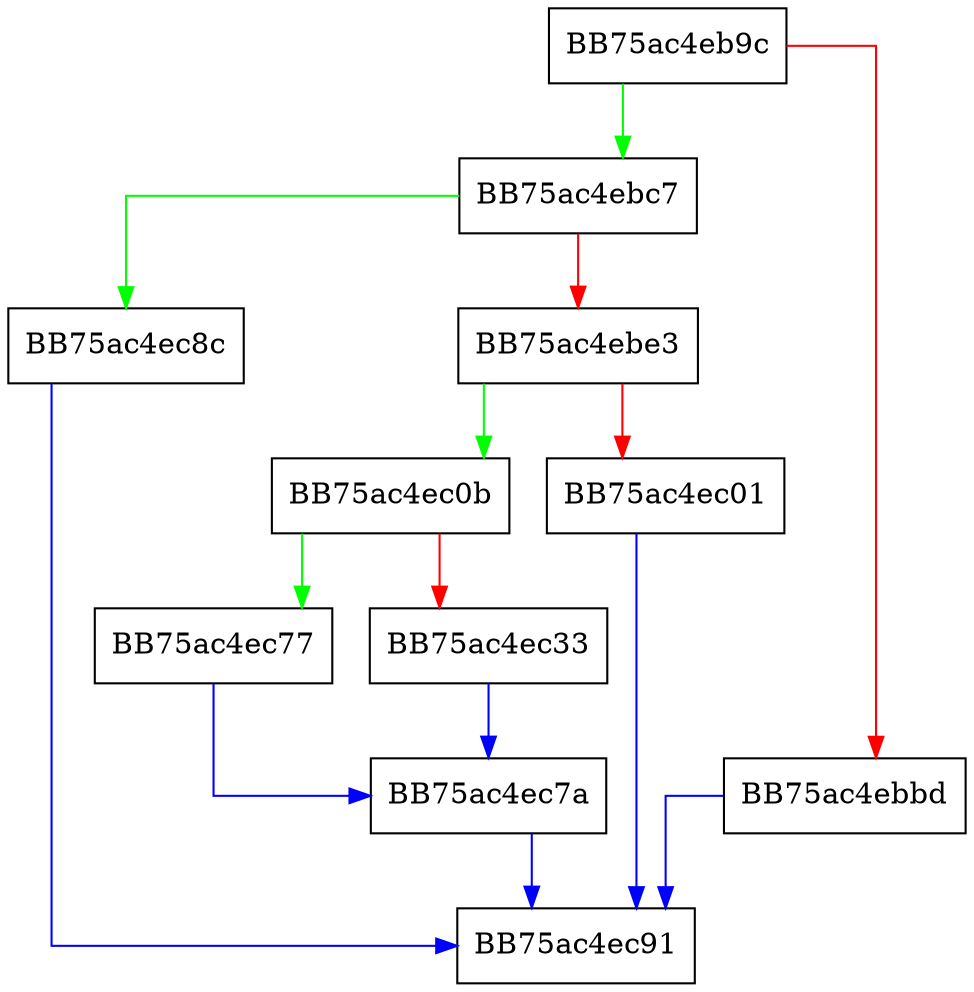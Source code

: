 digraph read {
  node [shape="box"];
  graph [splines=ortho];
  BB75ac4eb9c -> BB75ac4ebc7 [color="green"];
  BB75ac4eb9c -> BB75ac4ebbd [color="red"];
  BB75ac4ebbd -> BB75ac4ec91 [color="blue"];
  BB75ac4ebc7 -> BB75ac4ec8c [color="green"];
  BB75ac4ebc7 -> BB75ac4ebe3 [color="red"];
  BB75ac4ebe3 -> BB75ac4ec0b [color="green"];
  BB75ac4ebe3 -> BB75ac4ec01 [color="red"];
  BB75ac4ec01 -> BB75ac4ec91 [color="blue"];
  BB75ac4ec0b -> BB75ac4ec77 [color="green"];
  BB75ac4ec0b -> BB75ac4ec33 [color="red"];
  BB75ac4ec33 -> BB75ac4ec7a [color="blue"];
  BB75ac4ec77 -> BB75ac4ec7a [color="blue"];
  BB75ac4ec7a -> BB75ac4ec91 [color="blue"];
  BB75ac4ec8c -> BB75ac4ec91 [color="blue"];
}